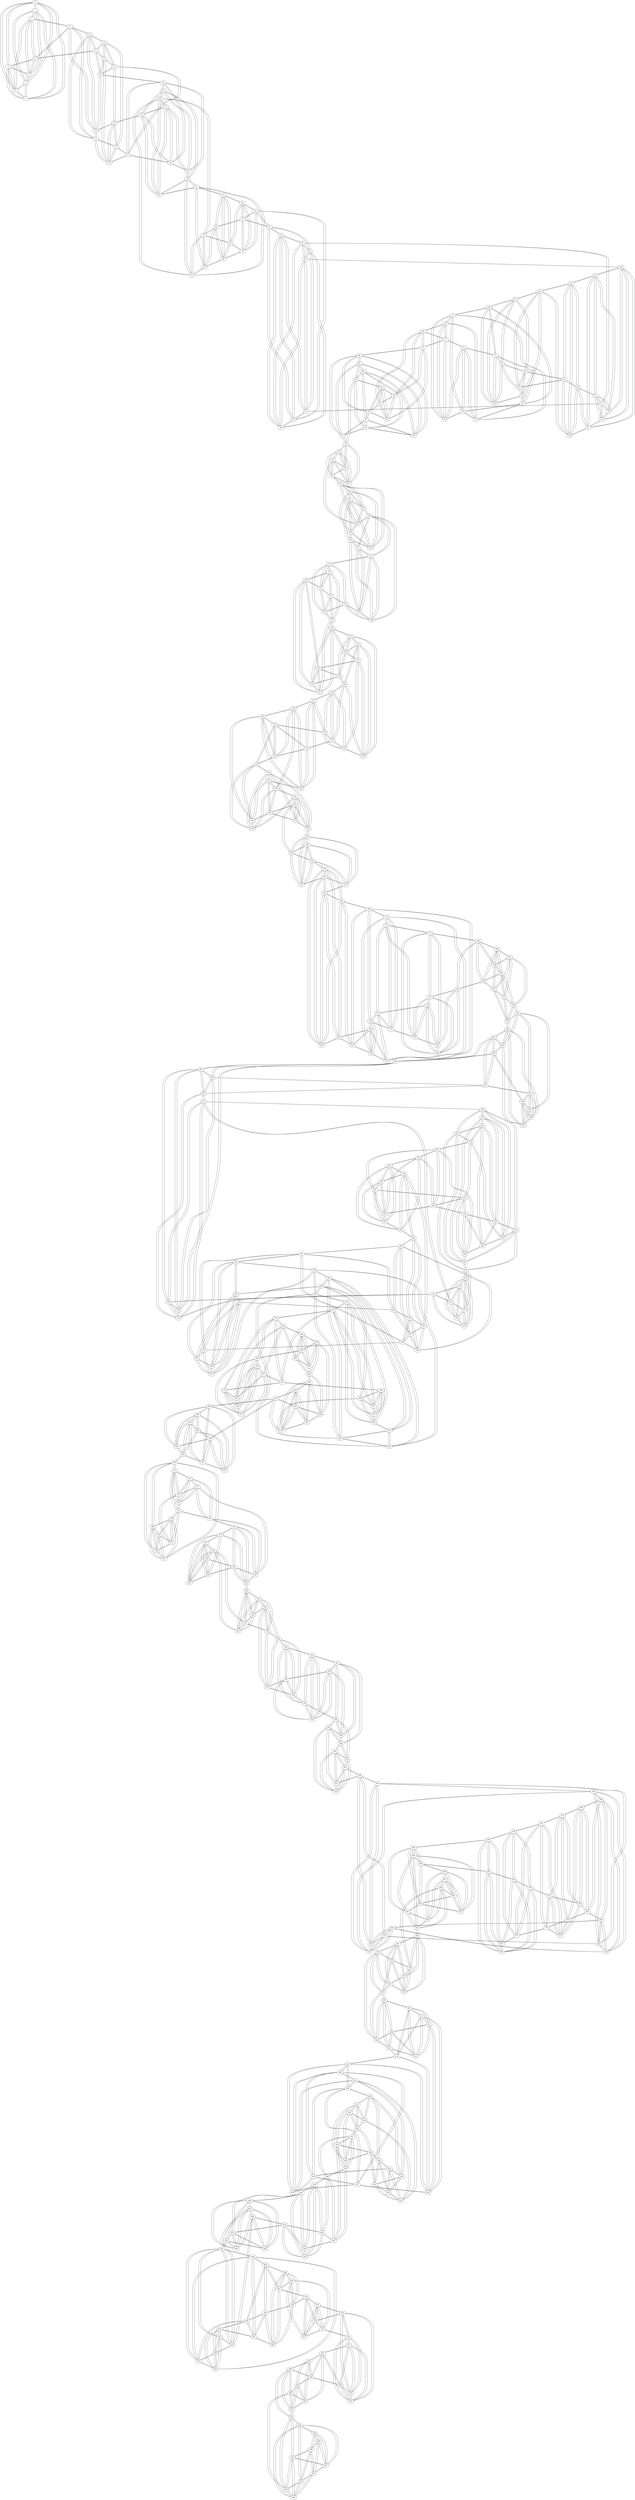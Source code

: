 graph abstract {
	0 -- {1 2 3 4 5 }
	1 -- {0 2 5 6 7 }
	2 -- {0 1 3 4 5 }
	3 -- {0 2 4 6 8 }
	4 -- {0 2 3 5 7 }
	5 -- {0 1 2 4 6 }
	6 -- {1 3 5 7 8 }
	7 -- {1 4 6 8 9 }
	8 -- {3 6 7 9 11 }
	9 -- {7 8 10 12 13 }
	10 -- {16 20 9 12 13 }
	11 -- {16 8 13 14 15 }
	12 -- {18 19 9 10 13 }
	13 -- {9 10 11 12 14 }
	14 -- {17 19 11 13 15 }
	15 -- {16 17 18 11 14 }
	16 -- {17 23 10 11 15 }
	17 -- {16 20 21 14 15 }
	18 -- {19 20 21 12 15 }
	19 -- {18 20 21 12 14 }
	20 -- {17 18 19 24 10 }
	21 -- {17 18 19 22 23 }
	22 -- {21 23 24 26 27 }
	23 -- {16 21 22 25 26 }
	24 -- {20 22 25 27 29 }
	25 -- {23 24 26 28 30 }
	26 -- {22 23 25 27 28 }
	27 -- {22 24 26 29 30 }
	28 -- {32 25 26 29 31 }
	29 -- {24 27 28 30 31 }
	30 -- {32 33 25 27 29 }
	31 -- {32 34 37 28 29 }
	32 -- {33 34 28 30 31 }
	33 -- {32 34 35 36 30 }
	34 -- {32 33 35 38 31 }
	35 -- {33 34 37 38 41 }
	36 -- {33 37 38 39 40 }
	37 -- {35 36 38 40 31 }
	38 -- {34 35 36 37 39 }
	39 -- {36 38 40 41 42 }
	40 -- {36 37 39 41 42 }
	41 -- {35 39 40 42 43 }
	42 -- {39 40 41 43 44 }
	43 -- {41 42 44 46 47 }
	44 -- {48 42 43 45 47 }
	45 -- {50 51 44 46 47 }
	46 -- {48 49 50 43 45 }
	47 -- {48 49 43 44 45 }
	48 -- {49 50 44 46 47 }
	49 -- {48 50 51 46 47 }
	50 -- {48 49 56 45 46 }
	51 -- {49 52 53 55 45 }
	52 -- {51 53 55 56 57 }
	53 -- {51 52 54 55 58 }
	54 -- {53 55 56 57 60 }
	55 -- {51 52 53 54 56 }
	56 -- {50 52 54 55 57 }
	57 -- {52 54 56 58 59 }
	58 -- {53 57 59 60 61 }
	59 -- {57 58 60 61 62 }
	60 -- {54 58 59 61 62 }
	61 -- {64 58 59 60 63 }
	62 -- {65 67 59 60 63 }
	63 -- {64 65 66 61 62 }
	64 -- {65 66 67 61 63 }
	65 -- {64 69 70 62 63 }
	66 -- {64 67 69 71 63 }
	67 -- {64 66 68 69 62 }
	68 -- {67 69 70 71 73 }
	69 -- {65 66 67 68 71 }
	70 -- {65 68 71 75 76 }
	71 -- {66 68 69 70 72 }
	72 -- {71 74 75 76 77 }
	73 -- {68 74 75 76 78 }
	74 -- {72 73 76 77 78 }
	75 -- {70 72 73 76 78 }
	76 -- {70 72 73 74 75 }
	77 -- {80 72 74 78 79 }
	78 -- {80 73 74 75 77 }
	79 -- {80 82 83 86 77 }
	80 -- {81 82 77 78 79 }
	81 -- {80 82 83 84 85 }
	82 -- {80 81 83 84 79 }
	83 -- {81 82 84 85 79 }
	84 -- {81 82 83 85 90 }
	85 -- {81 83 84 86 87 }
	86 -- {85 89 92 93 79 }
	87 -- {85 88 89 91 92 }
	88 -- {87 89 90 91 93 }
	89 -- {86 87 88 91 93 }
	90 -- {84 88 91 93 94 }
	91 -- {87 88 89 90 92 }
	92 -- {86 87 91 93 94 }
	93 -- {86 88 89 90 92 }
	94 -- {96 97 90 92 95 }
	95 -- {96 97 98 99 94 }
	96 -- {97 98 99 94 95 }
	97 -- {96 98 99 94 95 }
	98 -- {96 97 99 101 95 }
	99 -- {96 97 98 100 95 }
	100 -- {99 101 104 106 109 }
	101 -- {98 100 103 104 105 }
	102 -- {103 104 105 106 107 }
	103 -- {101 102 105 106 107 }
	104 -- {100 101 102 105 109 }
	105 -- {101 102 103 104 106 }
	106 -- {100 102 103 105 107 }
	107 -- {102 103 106 110 111 }
	108 -- {112 114 109 110 111 }
	109 -- {112 100 104 108 111 }
	110 -- {112 114 107 108 111 }
	111 -- {112 107 108 109 110 }
	112 -- {113 108 109 110 111 }
	113 -- {112 114 116 117 119 }
	114 -- {113 115 116 108 110 }
	115 -- {114 116 117 118 119 }
	116 -- {113 114 115 117 118 }
	117 -- {113 115 116 119 120 }
	118 -- {115 116 119 121 123 }
	119 -- {113 115 117 118 120 }
	120 -- {117 119 121 122 124 }
	121 -- {118 120 122 123 124 }
	122 -- {120 121 123 124 125 }
	123 -- {128 118 121 122 127 }
	124 -- {131 120 121 122 125 }
	125 -- {128 122 124 126 127 }
	126 -- {129 130 133 134 125 }
	127 -- {128 129 130 123 125 }
	128 -- {130 131 123 125 127 }
	129 -- {130 131 132 126 127 }
	130 -- {128 129 131 126 127 }
	131 -- {128 129 130 132 124 }
	132 -- {129 131 133 134 135 }
	133 -- {132 134 135 136 126 }
	134 -- {132 133 135 137 126 }
	135 -- {132 133 134 137 141 }
	136 -- {133 137 139 141 142 }
	137 -- {134 135 136 138 139 }
	138 -- {149 137 139 140 142 }
	139 -- {147 136 137 138 140 }
	140 -- {144 138 139 141 142 }
	141 -- {135 136 140 142 143 }
	142 -- {136 138 140 141 143 }
	143 -- {144 145 146 141 142 }
	144 -- {145 147 148 140 143 }
	145 -- {144 146 149 150 143 }
	146 -- {145 147 152 153 143 }
	147 -- {144 146 148 149 139 }
	148 -- {144 147 149 151 152 }
	149 -- {145 147 148 150 138 }
	150 -- {145 149 151 152 153 }
	151 -- {148 150 152 153 156 }
	152 -- {146 148 150 151 153 }
	153 -- {146 150 151 152 154 }
	154 -- {153 155 156 157 158 }
	155 -- {160 154 156 158 159 }
	156 -- {151 154 155 158 159 }
	157 -- {160 161 154 158 159 }
	158 -- {154 155 156 157 159 }
	159 -- {163 155 156 157 158 }
	160 -- {161 163 165 155 157 }
	161 -- {160 162 164 165 157 }
	162 -- {161 163 165 166 167 }
	163 -- {160 162 164 165 159 }
	164 -- {161 163 165 167 168 }
	165 -- {160 161 162 163 164 }
	166 -- {162 167 169 170 171 }
	167 -- {162 164 166 168 169 }
	168 -- {164 167 170 171 172 }
	169 -- {166 167 170 171 172 }
	170 -- {166 168 169 173 174 }
	171 -- {166 168 169 172 173 }
	172 -- {168 169 171 174 175 }
	173 -- {178 170 171 174 175 }
	174 -- {176 170 172 173 175 }
	175 -- {176 177 172 173 174 }
	176 -- {178 179 182 174 175 }
	177 -- {179 180 182 183 175 }
	178 -- {176 179 180 182 173 }
	179 -- {176 177 178 180 181 }
	180 -- {177 178 179 181 182 }
	181 -- {179 180 182 183 184 }
	182 -- {176 177 178 180 181 }
	183 -- {177 181 184 186 188 }
	184 -- {181 183 185 188 190 }
	185 -- {193 184 186 187 191 }
	186 -- {183 185 187 188 190 }
	187 -- {185 186 188 189 191 }
	188 -- {183 184 186 187 190 }
	189 -- {192 193 187 190 191 }
	190 -- {184 186 188 189 191 }
	191 -- {193 185 187 189 190 }
	192 -- {193 195 199 200 189 }
	193 -- {192 194 185 189 191 }
	194 -- {193 197 198 200 202 }
	195 -- {192 196 197 198 199 }
	196 -- {195 197 198 199 203 }
	197 -- {194 195 196 198 200 }
	198 -- {194 195 196 197 199 }
	199 -- {192 195 196 198 201 }
	200 -- {192 194 197 202 203 }
	201 -- {199 202 203 206 207 }
	202 -- {194 200 201 203 204 }
	203 -- {196 200 201 202 204 }
	204 -- {208 202 203 205 206 }
	205 -- {208 209 204 206 207 }
	206 -- {208 201 204 205 207 }
	207 -- {210 211 201 205 206 }
	208 -- {209 210 204 205 206 }
	209 -- {208 210 211 212 205 }
	210 -- {208 209 211 212 207 }
	211 -- {209 210 214 220 207 }
	212 -- {209 210 213 214 215 }
	213 -- {212 214 215 216 218 }
	214 -- {211 212 213 216 217 }
	215 -- {212 213 216 217 218 }
	216 -- {213 214 215 217 218 }
	217 -- {214 215 216 218 219 }
	218 -- {213 215 216 217 219 }
	219 -- {217 218 221 222 223 }
	220 -- {224 225 211 221 222 }
	221 -- {224 227 219 220 223 }
	222 -- {226 228 219 220 223 }
	223 -- {225 230 219 221 222 }
	224 -- {225 228 229 220 221 }
	225 -- {224 226 227 220 223 }
	226 -- {225 227 228 229 222 }
	227 -- {225 226 229 232 221 }
	228 -- {224 226 231 233 222 }
	229 -- {224 226 227 230 232 }
	230 -- {229 231 232 233 223 }
	231 -- {228 230 232 234 237 }
	232 -- {227 229 230 231 234 }
	233 -- {228 230 234 236 237 }
	234 -- {231 232 233 235 236 }
	235 -- {241 234 236 237 239 }
	236 -- {240 242 233 234 235 }
	237 -- {241 231 233 235 239 }
	238 -- {240 242 243 244 239 }
	239 -- {241 242 235 237 238 }
	240 -- {241 242 244 236 238 }
	241 -- {240 242 235 237 239 }
	242 -- {240 241 236 238 239 }
	243 -- {244 245 246 247 238 }
	244 -- {240 243 246 250 238 }
	245 -- {243 246 247 249 250 }
	246 -- {243 244 245 248 249 }
	247 -- {243 245 248 249 250 }
	248 -- {246 247 250 251 253 }
	249 -- {245 246 247 251 252 }
	250 -- {244 245 247 248 251 }
	251 -- {248 249 250 252 255 }
	252 -- {257 259 249 251 253 }
	253 -- {256 257 248 252 254 }
	254 -- {256 259 260 253 255 }
	255 -- {256 258 259 251 254 }
	256 -- {257 259 253 254 255 }
	257 -- {256 258 259 252 253 }
	258 -- {257 262 263 264 255 }
	259 -- {256 257 252 254 255 }
	260 -- {261 262 264 266 254 }
	261 -- {260 263 264 265 268 }
	262 -- {258 260 263 265 267 }
	263 -- {258 261 262 264 265 }
	264 -- {258 260 261 263 265 }
	265 -- {261 262 263 264 266 }
	266 -- {260 265 268 269 271 }
	267 -- {272 262 268 270 271 }
	268 -- {272 261 266 267 269 }
	269 -- {272 273 266 268 271 }
	270 -- {272 273 275 267 271 }
	271 -- {272 266 267 269 270 }
	272 -- {267 268 269 270 271 }
	273 -- {274 275 277 269 270 }
	274 -- {273 275 276 278 281 }
	275 -- {273 274 280 282 270 }
	276 -- {274 277 278 279 280 }
	277 -- {273 276 279 281 282 }
	278 -- {274 276 279 280 281 }
	279 -- {276 277 278 280 281 }
	280 -- {275 276 278 279 285 }
	281 -- {274 277 278 279 282 }
	282 -- {275 277 281 283 284 }
	283 -- {282 284 285 286 287 }
	284 -- {289 282 283 285 287 }
	285 -- {289 280 283 284 287 }
	286 -- {288 289 290 283 287 }
	287 -- {289 283 284 285 286 }
	288 -- {289 290 292 293 286 }
	289 -- {288 284 285 286 287 }
	290 -- {288 291 292 294 286 }
	291 -- {290 292 293 294 295 }
	292 -- {288 290 291 293 294 }
	293 -- {288 291 292 294 295 }
	294 -- {290 291 292 293 295 }
	295 -- {291 293 294 296 298 }
	296 -- {295 297 300 301 302 }
	297 -- {296 298 299 300 301 }
	298 -- {295 297 299 301 302 }
	299 -- {297 298 300 302 303 }
	300 -- {304 296 297 299 303 }
	301 -- {304 296 297 298 303 }
	302 -- {304 296 298 299 303 }
	303 -- {304 299 300 301 302 }
	304 -- {305 300 301 302 303 }
	305 -- {304 306 307 309 313 }
	306 -- {305 307 308 309 310 }
	307 -- {305 306 308 309 310 }
	308 -- {306 307 310 311 312 }
	309 -- {305 306 307 310 311 }
	310 -- {306 307 308 309 311 }
	311 -- {308 309 310 312 315 }
	312 -- {308 311 313 316 319 }
	313 -- {305 312 314 315 316 }
	314 -- {313 315 316 317 319 }
	315 -- {311 313 314 316 317 }
	316 -- {312 313 314 315 317 }
	317 -- {314 315 316 318 319 }
	318 -- {320 321 322 317 319 }
	319 -- {320 312 314 317 318 }
	320 -- {321 322 323 318 319 }
	321 -- {320 322 323 329 318 }
	322 -- {320 321 325 326 318 }
	323 -- {320 321 324 326 327 }
	324 -- {323 325 326 327 328 }
	325 -- {322 324 326 327 328 }
	326 -- {322 323 324 325 327 }
	327 -- {323 324 325 326 328 }
	328 -- {324 325 327 330 331 }
	329 -- {321 330 331 332 333 }
	330 -- {328 329 331 332 333 }
	331 -- {328 329 330 332 334 }
	332 -- {336 329 330 331 333 }
	333 -- {336 329 330 332 334 }
	334 -- {336 337 331 333 335 }
	335 -- {336 337 339 340 334 }
	336 -- {337 332 333 334 335 }
	337 -- {336 338 339 334 335 }
	338 -- {337 339 340 342 343 }
	339 -- {337 338 340 341 335 }
	340 -- {338 339 341 345 335 }
	341 -- {339 340 343 344 345 }
	342 -- {338 343 344 347 348 }
	343 -- {338 341 342 344 345 }
	344 -- {341 342 343 345 346 }
	345 -- {340 341 343 344 347 }
	346 -- {352 344 347 348 350 }
	347 -- {342 345 346 348 349 }
	348 -- {342 346 347 349 350 }
	349 -- {352 354 347 348 350 }
	350 -- {353 346 348 349 351 }
	351 -- {352 353 354 355 350 }
	352 -- {354 355 346 349 351 }
	353 -- {354 355 356 350 351 }
	354 -- {352 353 355 349 351 }
	355 -- {352 353 354 356 351 }
	356 -- {353 355 357 358 359 }
	357 -- {356 358 360 361 362 }
	358 -- {356 357 359 360 361 }
	359 -- {356 358 361 362 363 }
	360 -- {357 358 361 364 365 }
	361 -- {357 358 359 360 363 }
	362 -- {357 359 363 364 365 }
	363 -- {359 361 362 364 366 }
	364 -- {360 362 363 365 366 }
	365 -- {360 362 364 366 367 }
	366 -- {368 363 364 365 367 }
	367 -- {368 369 370 365 366 }
	368 -- {369 370 373 366 367 }
	369 -- {368 371 372 373 367 }
	370 -- {368 371 373 374 367 }
	371 -- {369 370 372 374 375 }
	372 -- {369 371 373 374 376 }
	373 -- {368 369 370 372 375 }
	374 -- {370 371 372 375 377 }
	375 -- {371 373 374 377 378 }
	376 -- {372 377 378 379 380 }
	377 -- {374 375 376 378 381 }
	378 -- {375 376 377 379 383 }
	379 -- {376 378 380 381 382 }
	380 -- {376 379 381 382 383 }
	381 -- {377 379 380 382 383 }
	382 -- {385 379 380 381 383 }
	383 -- {384 378 380 381 382 }
	384 -- {385 386 387 388 383 }
	385 -- {384 386 388 390 382 }
	386 -- {384 385 387 389 391 }
	387 -- {384 386 388 393 394 }
	388 -- {384 385 387 391 393 }
	389 -- {386 390 391 392 395 }
	390 -- {385 389 391 392 394 }
	391 -- {386 388 389 390 392 }
	392 -- {389 390 391 394 395 }
	393 -- {387 388 394 395 398 }
	394 -- {387 390 392 393 395 }
	395 -- {389 392 393 394 396 }
	396 -- {400 395 397 398 399 }
	397 -- {400 401 403 396 398 }
	398 -- {400 401 393 396 397 }
	399 -- {400 401 402 405 396 }
	400 -- {403 396 397 398 399 }
	401 -- {402 403 397 398 399 }
	402 -- {401 403 404 405 399 }
	403 -- {400 401 402 405 397 }
	404 -- {402 405 406 407 408 }
	405 -- {402 403 404 408 399 }
	406 -- {404 407 408 411 412 }
	407 -- {404 406 408 410 412 }
	408 -- {404 405 406 407 409 }
	409 -- {408 410 411 412 413 }
	410 -- {407 409 413 414 415 }
	411 -- {406 409 412 413 414 }
	412 -- {406 407 409 411 413 }
	413 -- {409 410 411 412 414 }
	414 -- {417 410 411 413 415 }
	415 -- {418 419 420 410 414 }
	416 -- {417 418 419 420 422 }
	417 -- {416 418 419 420 414 }
	418 -- {416 417 421 428 415 }
	419 -- {416 417 420 421 415 }
	420 -- {416 417 419 421 415 }
	421 -- {418 419 420 423 425 }
	422 -- {416 423 424 425 426 }
	423 -- {421 422 424 427 428 }
	424 -- {422 423 425 426 427 }
	425 -- {421 422 424 427 430 }
	426 -- {422 424 427 428 429 }
	427 -- {423 424 425 426 429 }
	428 -- {418 423 426 430 431 }
	429 -- {432 434 436 426 427 }
	430 -- {433 434 425 428 431 }
	431 -- {433 434 436 428 430 }
	432 -- {433 435 437 439 429 }
	433 -- {432 434 436 430 431 }
	434 -- {433 435 429 430 431 }
	435 -- {432 434 436 437 438 }
	436 -- {433 435 437 429 431 }
	437 -- {432 435 436 438 439 }
	438 -- {435 437 439 440 441 }
	439 -- {432 437 438 440 442 }
	440 -- {438 439 441 443 445 }
	441 -- {438 440 442 444 445 }
	442 -- {439 441 443 444 445 }
	443 -- {450 451 440 442 445 }
	444 -- {451 441 442 445 446 }
	445 -- {440 441 442 443 444 }
	446 -- {448 449 452 444 447 }
	447 -- {448 449 450 455 446 }
	448 -- {450 451 452 446 447 }
	449 -- {450 451 452 446 447 }
	450 -- {448 449 455 443 447 }
	451 -- {448 449 452 443 444 }
	452 -- {448 449 451 454 446 }
	453 -- {454 455 456 458 459 }
	454 -- {452 453 455 457 460 }
	455 -- {450 453 454 456 447 }
	456 -- {453 455 457 458 459 }
	457 -- {454 456 459 460 462 }
	458 -- {453 456 459 461 462 }
	459 -- {453 456 457 458 460 }
	460 -- {454 457 459 461 463 }
	461 -- {464 466 458 460 462 }
	462 -- {464 457 458 461 463 }
	463 -- {464 467 469 460 462 }
	464 -- {465 466 461 462 463 }
	465 -- {464 466 468 469 470 }
	466 -- {464 465 467 469 461 }
	467 -- {466 468 469 470 463 }
	468 -- {465 467 469 471 472 }
	469 -- {465 466 467 468 463 }
	470 -- {465 467 471 474 475 }
	471 -- {468 470 472 474 475 }
	472 -- {468 471 474 475 476 }
	473 -- {474 475 476 478 479 }
	474 -- {470 471 472 473 475 }
	475 -- {470 471 472 473 474 }
	476 -- {472 473 477 478 479 }
	477 -- {480 481 476 478 479 }
	478 -- {480 473 476 477 479 }
	479 -- {480 473 476 477 478 }
	480 -- {481 482 477 478 479 }
	481 -- {480 482 483 484 477 }
	482 -- {480 481 484 485 486 }
	483 -- {481 484 485 487 488 }
	484 -- {481 482 483 485 486 }
	485 -- {482 483 484 487 488 }
	486 -- {482 484 487 488 489 }
	487 -- {483 485 486 488 489 }
	488 -- {483 485 486 487 490 }
	489 -- {486 487 490 491 492 }
	490 -- {488 489 491 493 494 }
	491 -- {496 497 489 490 494 }
	492 -- {497 499 489 493 494 }
	493 -- {496 490 492 494 495 }
	494 -- {490 491 492 493 495 }
	495 -- {496 497 498 493 494 }
	496 -- {498 499 491 493 495 }
	497 -- {498 499 491 492 495 }
	498 -- {496 497 499 495 }
	499 -- {496 497 498 492 }
}